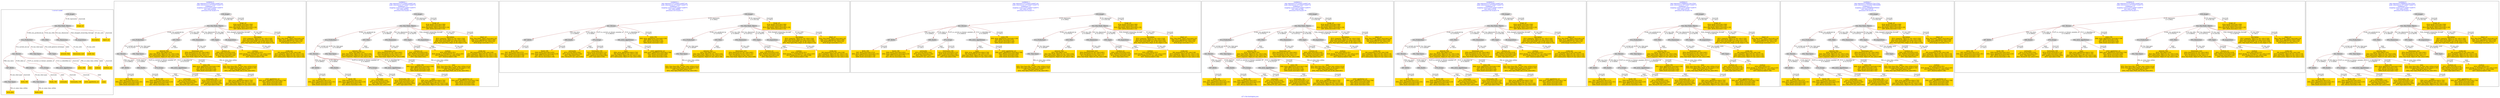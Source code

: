 digraph n0 {
fontcolor="blue"
remincross="true"
label="s27-s-the-huntington.json"
subgraph cluster_0 {
label="1-correct model"
n2[style="filled",color="white",fillcolor="lightgray",label="E12_Production1"];
n3[style="filled",color="white",fillcolor="lightgray",label="E21_Person1"];
n4[style="filled",color="white",fillcolor="lightgray",label="E52_Time-Span3"];
n5[style="filled",color="white",fillcolor="lightgray",label="E55_Type1"];
n6[style="filled",color="white",fillcolor="lightgray",label="E67_Birth1"];
n7[style="filled",color="white",fillcolor="lightgray",label="E69_Death1"];
n8[style="filled",color="white",fillcolor="lightgray",label="E74_Group1"];
n9[style="filled",color="white",fillcolor="lightgray",label="E82_Actor_Appellation1"];
n10[style="filled",color="white",fillcolor="lightgray",label="E22_Man-Made_Object1"];
n11[style="filled",color="white",fillcolor="lightgray",label="E35_Title1"];
n12[style="filled",color="white",fillcolor="lightgray",label="E54_Dimension1"];
n13[style="filled",color="white",fillcolor="lightgray",label="E8_Acquisition1"];
n14[style="filled",color="white",fillcolor="lightgray",label="E38_Image1"];
n15[style="filled",color="white",fillcolor="lightgray",label="E52_Time-Span1"];
n16[style="filled",color="white",fillcolor="lightgray",label="E52_Time-Span2"];
n17[shape="plaintext",style="filled",fillcolor="gold",label="Artwork_Title"];
n18[shape="plaintext",style="filled",fillcolor="gold",label="Death_URI"];
n19[shape="plaintext",style="filled",fillcolor="gold",label="credit_line"];
n20[shape="plaintext",style="filled",fillcolor="gold",label="date"];
n21[shape="plaintext",style="filled",fillcolor="gold",label="nationality"];
n22[shape="plaintext",style="filled",fillcolor="gold",label="artist_appellation_uri"];
n23[shape="plaintext",style="filled",fillcolor="gold",label="dimensions_inch"];
n24[shape="plaintext",style="filled",fillcolor="gold",label="name"];
n25[shape="plaintext",style="filled",fillcolor="gold",label="description"];
n26[shape="plaintext",style="filled",fillcolor="gold",label="artist_URI"];
n27[shape="plaintext",style="filled",fillcolor="gold",label="image_url"];
n28[shape="plaintext",style="filled",fillcolor="gold",label="object_uri"];
n29[shape="plaintext",style="filled",fillcolor="gold",label="medium"];
n30[shape="plaintext",style="filled",fillcolor="gold",label="Nationality_URI"];
n31[shape="plaintext",style="filled",fillcolor="gold",label="death_date"];
n32[shape="plaintext",style="filled",fillcolor="gold",label="Birth_URI"];
n33[shape="plaintext",style="filled",fillcolor="gold",label="birth_date"];
n34[shape="plaintext",style="filled",fillcolor="gold",label="medium_uri"];
}
subgraph cluster_1 {
label="candidate 0\nlink coherence:0.07142857142857142\nnode coherence:0.10714285714285714\nconfidence:1.0\nmapping score:0.41071428571428575\ncost:1604.262424\n-precision:0.92-recall:0.79"
n36[style="filled",color="white",fillcolor="lightgray",label="E12_Production1"];
n37[style="filled",color="white",fillcolor="lightgray",label="E21_Person1"];
n38[style="filled",color="white",fillcolor="lightgray",label="E52_Time-Span1"];
n39[style="filled",color="white",fillcolor="lightgray",label="E67_Birth1"];
n40[style="filled",color="white",fillcolor="lightgray",label="E69_Death1"];
n41[style="filled",color="white",fillcolor="lightgray",label="E74_Group1"];
n42[style="filled",color="white",fillcolor="lightgray",label="E82_Actor_Appellation1"];
n43[style="filled",color="white",fillcolor="lightgray",label="E22_Man-Made_Object1"];
n44[style="filled",color="white",fillcolor="lightgray",label="E35_Title1"];
n45[style="filled",color="white",fillcolor="lightgray",label="E54_Dimension1"];
n46[style="filled",color="white",fillcolor="lightgray",label="E55_Type2"];
n47[style="filled",color="white",fillcolor="lightgray",label="E8_Acquisition1"];
n48[style="filled",color="white",fillcolor="lightgray",label="E38_Image1"];
n49[shape="plaintext",style="filled",fillcolor="gold",label="name\n[E82_Actor_Appellation,label,0.702]\n[E8_Acquisition,P3_has_note,0.103]\n[E22_Man-Made_Object,P3_has_note,0.102]\n[E73_Information_Object,P3_has_note,0.092]"];
n50[shape="plaintext",style="filled",fillcolor="gold",label="artist_URI\n[E82_Actor_Appellation,classLink,0.338]\n[E67_Birth,classLink,0.274]\n[E21_Person,classLink,0.246]\n[E69_Death,classLink,0.142]"];
n51[shape="plaintext",style="filled",fillcolor="gold",label="artist_appellation_uri\n[E82_Actor_Appellation,classLink,0.708]\n[E21_Person,classLink,0.209]\n[E67_Birth,classLink,0.055]\n[E69_Death,classLink,0.028]"];
n52[shape="plaintext",style="filled",fillcolor="gold",label="dimensions_inch\n[E54_Dimension,P3_has_note,0.661]\n[E34_Inscription,P3_has_note,0.141]\n[E12_Production,P3_has_note,0.1]\n[E22_Man-Made_Object,P3_has_note,0.098]"];
n53[shape="plaintext",style="filled",fillcolor="gold",label="medium_uri\n[E55_Type,classLink,0.419]\n[E57_Material,classLink,0.301]\n[E74_Group,classLink,0.239]\n[E55_Type,label,0.041]"];
n54[shape="plaintext",style="filled",fillcolor="gold",label="date\n[E52_Time-Span,P82_at_some_time_within,0.614]\n[E52_Time-Span,P82a_begin_of_the_begin,0.192]\n[E52_Time-Span,label,0.103]\n[E52_Time-Span,P82b_end_of_the_end,0.091]"];
n55[shape="plaintext",style="filled",fillcolor="gold",label="image_url\n[E38_Image,classLink,0.586]\n[E53_Place,classLink,0.146]\n[E22_Man-Made_Object,classLink,0.136]\n[E67_Birth,classLink,0.132]"];
n56[shape="plaintext",style="filled",fillcolor="gold",label="credit_line\n[E8_Acquisition,P3_has_note,0.66]\n[E33_Linguistic_Object,P3_has_note,0.119]\n[E22_Man-Made_Object,P3_has_note,0.119]\n[E73_Information_Object,P3_has_note,0.102]"];
n57[shape="plaintext",style="filled",fillcolor="gold",label="Birth_URI\n[E67_Birth,classLink,0.572]\n[E82_Actor_Appellation,classLink,0.181]\n[E21_Person,classLink,0.129]\n[E69_Death,classLink,0.119]"];
n58[shape="plaintext",style="filled",fillcolor="gold",label="Death_URI\n[E69_Death,classLink,0.453]\n[E82_Actor_Appellation,classLink,0.218]\n[E67_Birth,classLink,0.173]\n[E21_Person,classLink,0.156]"];
n59[shape="plaintext",style="filled",fillcolor="gold",label="description\n[E33_Linguistic_Object,P3_has_note,0.324]\n[E22_Man-Made_Object,P3_has_note,0.305]\n[E52_Time-Span,P82b_end_of_the_end,0.239]\n[E52_Time-Span,P82a_begin_of_the_begin,0.132]"];
n60[shape="plaintext",style="filled",fillcolor="gold",label="nationality\n[E74_Group,label,0.525]\n[E74_Group,classLink,0.362]\n[E55_Type,label,0.061]\n[E21_Person,P3_has_note,0.052]"];
n61[shape="plaintext",style="filled",fillcolor="gold",label="object_uri\n[E22_Man-Made_Object,classLink,0.32]\n[E82_Actor_Appellation,label,0.289]\n[E8_Acquisition,P3_has_note,0.22]\n[E38_Image,classLink,0.171]"];
n62[shape="plaintext",style="filled",fillcolor="gold",label="Artwork_Title\n[E35_Title,label,0.353]\n[E22_Man-Made_Object,P3_has_note,0.244]\n[E73_Information_Object,P3_has_note,0.217]\n[E33_Linguistic_Object,P3_has_note,0.186]"];
n63[shape="plaintext",style="filled",fillcolor="gold",label="medium\n[E55_Type,label,0.351]\n[E29_Design_or_Procedure,P3_has_note,0.243]\n[E12_Production,P3_has_note,0.208]\n[E57_Material,label,0.198]"];
n64[shape="plaintext",style="filled",fillcolor="gold",label="Nationality_URI\n[E74_Group,classLink,0.715]\n[E55_Type,classLink,0.164]\n[E57_Material,classLink,0.083]\n[E55_Type,label,0.038]"];
}
subgraph cluster_2 {
label="candidate 1\nlink coherence:0.07142857142857142\nnode coherence:0.10714285714285714\nconfidence:1.0\nmapping score:0.41071428571428575\ncost:1604.280552\n-precision:0.92-recall:0.79"
n66[style="filled",color="white",fillcolor="lightgray",label="E12_Production1"];
n67[style="filled",color="white",fillcolor="lightgray",label="E21_Person1"];
n68[style="filled",color="white",fillcolor="lightgray",label="E52_Time-Span1"];
n69[style="filled",color="white",fillcolor="lightgray",label="E67_Birth1"];
n70[style="filled",color="white",fillcolor="lightgray",label="E69_Death1"];
n71[style="filled",color="white",fillcolor="lightgray",label="E74_Group1"];
n72[style="filled",color="white",fillcolor="lightgray",label="E82_Actor_Appellation2"];
n73[style="filled",color="white",fillcolor="lightgray",label="E22_Man-Made_Object1"];
n74[style="filled",color="white",fillcolor="lightgray",label="E35_Title1"];
n75[style="filled",color="white",fillcolor="lightgray",label="E54_Dimension1"];
n76[style="filled",color="white",fillcolor="lightgray",label="E55_Type2"];
n77[style="filled",color="white",fillcolor="lightgray",label="E8_Acquisition1"];
n78[style="filled",color="white",fillcolor="lightgray",label="E38_Image1"];
n79[shape="plaintext",style="filled",fillcolor="gold",label="artist_URI\n[E82_Actor_Appellation,classLink,0.338]\n[E67_Birth,classLink,0.274]\n[E21_Person,classLink,0.246]\n[E69_Death,classLink,0.142]"];
n80[shape="plaintext",style="filled",fillcolor="gold",label="dimensions_inch\n[E54_Dimension,P3_has_note,0.661]\n[E34_Inscription,P3_has_note,0.141]\n[E12_Production,P3_has_note,0.1]\n[E22_Man-Made_Object,P3_has_note,0.098]"];
n81[shape="plaintext",style="filled",fillcolor="gold",label="medium_uri\n[E55_Type,classLink,0.419]\n[E57_Material,classLink,0.301]\n[E74_Group,classLink,0.239]\n[E55_Type,label,0.041]"];
n82[shape="plaintext",style="filled",fillcolor="gold",label="date\n[E52_Time-Span,P82_at_some_time_within,0.614]\n[E52_Time-Span,P82a_begin_of_the_begin,0.192]\n[E52_Time-Span,label,0.103]\n[E52_Time-Span,P82b_end_of_the_end,0.091]"];
n83[shape="plaintext",style="filled",fillcolor="gold",label="image_url\n[E38_Image,classLink,0.586]\n[E53_Place,classLink,0.146]\n[E22_Man-Made_Object,classLink,0.136]\n[E67_Birth,classLink,0.132]"];
n84[shape="plaintext",style="filled",fillcolor="gold",label="credit_line\n[E8_Acquisition,P3_has_note,0.66]\n[E33_Linguistic_Object,P3_has_note,0.119]\n[E22_Man-Made_Object,P3_has_note,0.119]\n[E73_Information_Object,P3_has_note,0.102]"];
n85[shape="plaintext",style="filled",fillcolor="gold",label="Birth_URI\n[E67_Birth,classLink,0.572]\n[E82_Actor_Appellation,classLink,0.181]\n[E21_Person,classLink,0.129]\n[E69_Death,classLink,0.119]"];
n86[shape="plaintext",style="filled",fillcolor="gold",label="Death_URI\n[E69_Death,classLink,0.453]\n[E82_Actor_Appellation,classLink,0.218]\n[E67_Birth,classLink,0.173]\n[E21_Person,classLink,0.156]"];
n87[shape="plaintext",style="filled",fillcolor="gold",label="description\n[E33_Linguistic_Object,P3_has_note,0.324]\n[E22_Man-Made_Object,P3_has_note,0.305]\n[E52_Time-Span,P82b_end_of_the_end,0.239]\n[E52_Time-Span,P82a_begin_of_the_begin,0.132]"];
n88[shape="plaintext",style="filled",fillcolor="gold",label="nationality\n[E74_Group,label,0.525]\n[E74_Group,classLink,0.362]\n[E55_Type,label,0.061]\n[E21_Person,P3_has_note,0.052]"];
n89[shape="plaintext",style="filled",fillcolor="gold",label="object_uri\n[E22_Man-Made_Object,classLink,0.32]\n[E82_Actor_Appellation,label,0.289]\n[E8_Acquisition,P3_has_note,0.22]\n[E38_Image,classLink,0.171]"];
n90[shape="plaintext",style="filled",fillcolor="gold",label="name\n[E82_Actor_Appellation,label,0.702]\n[E8_Acquisition,P3_has_note,0.103]\n[E22_Man-Made_Object,P3_has_note,0.102]\n[E73_Information_Object,P3_has_note,0.092]"];
n91[shape="plaintext",style="filled",fillcolor="gold",label="Artwork_Title\n[E35_Title,label,0.353]\n[E22_Man-Made_Object,P3_has_note,0.244]\n[E73_Information_Object,P3_has_note,0.217]\n[E33_Linguistic_Object,P3_has_note,0.186]"];
n92[shape="plaintext",style="filled",fillcolor="gold",label="medium\n[E55_Type,label,0.351]\n[E29_Design_or_Procedure,P3_has_note,0.243]\n[E12_Production,P3_has_note,0.208]\n[E57_Material,label,0.198]"];
n93[shape="plaintext",style="filled",fillcolor="gold",label="Nationality_URI\n[E74_Group,classLink,0.715]\n[E55_Type,classLink,0.164]\n[E57_Material,classLink,0.083]\n[E55_Type,label,0.038]"];
n94[shape="plaintext",style="filled",fillcolor="gold",label="artist_appellation_uri\n[E82_Actor_Appellation,classLink,0.708]\n[E21_Person,classLink,0.209]\n[E67_Birth,classLink,0.055]\n[E69_Death,classLink,0.028]"];
}
subgraph cluster_3 {
label="candidate 2\nlink coherence:0.07142857142857142\nnode coherence:0.10714285714285714\nconfidence:1.0\nmapping score:0.41071428571428575\ncost:1604.288887\n-precision:0.83-recall:0.71"
n96[style="filled",color="white",fillcolor="lightgray",label="E12_Production1"];
n97[style="filled",color="white",fillcolor="lightgray",label="E52_Time-Span1"];
n98[style="filled",color="white",fillcolor="lightgray",label="E21_Person1"];
n99[style="filled",color="white",fillcolor="lightgray",label="E67_Birth1"];
n100[style="filled",color="white",fillcolor="lightgray",label="E69_Death1"];
n101[style="filled",color="white",fillcolor="lightgray",label="E74_Group1"];
n102[style="filled",color="white",fillcolor="lightgray",label="E82_Actor_Appellation1"];
n103[style="filled",color="white",fillcolor="lightgray",label="E22_Man-Made_Object1"];
n104[style="filled",color="white",fillcolor="lightgray",label="E35_Title1"];
n105[style="filled",color="white",fillcolor="lightgray",label="E54_Dimension1"];
n106[style="filled",color="white",fillcolor="lightgray",label="E55_Type2"];
n107[style="filled",color="white",fillcolor="lightgray",label="E8_Acquisition1"];
n108[style="filled",color="white",fillcolor="lightgray",label="E38_Image1"];
n109[shape="plaintext",style="filled",fillcolor="gold",label="name\n[E82_Actor_Appellation,label,0.702]\n[E8_Acquisition,P3_has_note,0.103]\n[E22_Man-Made_Object,P3_has_note,0.102]\n[E73_Information_Object,P3_has_note,0.092]"];
n110[shape="plaintext",style="filled",fillcolor="gold",label="artist_URI\n[E82_Actor_Appellation,classLink,0.338]\n[E67_Birth,classLink,0.274]\n[E21_Person,classLink,0.246]\n[E69_Death,classLink,0.142]"];
n111[shape="plaintext",style="filled",fillcolor="gold",label="artist_appellation_uri\n[E82_Actor_Appellation,classLink,0.708]\n[E21_Person,classLink,0.209]\n[E67_Birth,classLink,0.055]\n[E69_Death,classLink,0.028]"];
n112[shape="plaintext",style="filled",fillcolor="gold",label="dimensions_inch\n[E54_Dimension,P3_has_note,0.661]\n[E34_Inscription,P3_has_note,0.141]\n[E12_Production,P3_has_note,0.1]\n[E22_Man-Made_Object,P3_has_note,0.098]"];
n113[shape="plaintext",style="filled",fillcolor="gold",label="medium_uri\n[E55_Type,classLink,0.419]\n[E57_Material,classLink,0.301]\n[E74_Group,classLink,0.239]\n[E55_Type,label,0.041]"];
n114[shape="plaintext",style="filled",fillcolor="gold",label="date\n[E52_Time-Span,P82_at_some_time_within,0.614]\n[E52_Time-Span,P82a_begin_of_the_begin,0.192]\n[E52_Time-Span,label,0.103]\n[E52_Time-Span,P82b_end_of_the_end,0.091]"];
n115[shape="plaintext",style="filled",fillcolor="gold",label="image_url\n[E38_Image,classLink,0.586]\n[E53_Place,classLink,0.146]\n[E22_Man-Made_Object,classLink,0.136]\n[E67_Birth,classLink,0.132]"];
n116[shape="plaintext",style="filled",fillcolor="gold",label="credit_line\n[E8_Acquisition,P3_has_note,0.66]\n[E33_Linguistic_Object,P3_has_note,0.119]\n[E22_Man-Made_Object,P3_has_note,0.119]\n[E73_Information_Object,P3_has_note,0.102]"];
n117[shape="plaintext",style="filled",fillcolor="gold",label="Birth_URI\n[E67_Birth,classLink,0.572]\n[E82_Actor_Appellation,classLink,0.181]\n[E21_Person,classLink,0.129]\n[E69_Death,classLink,0.119]"];
n118[shape="plaintext",style="filled",fillcolor="gold",label="Death_URI\n[E69_Death,classLink,0.453]\n[E82_Actor_Appellation,classLink,0.218]\n[E67_Birth,classLink,0.173]\n[E21_Person,classLink,0.156]"];
n119[shape="plaintext",style="filled",fillcolor="gold",label="description\n[E33_Linguistic_Object,P3_has_note,0.324]\n[E22_Man-Made_Object,P3_has_note,0.305]\n[E52_Time-Span,P82b_end_of_the_end,0.239]\n[E52_Time-Span,P82a_begin_of_the_begin,0.132]"];
n120[shape="plaintext",style="filled",fillcolor="gold",label="nationality\n[E74_Group,label,0.525]\n[E74_Group,classLink,0.362]\n[E55_Type,label,0.061]\n[E21_Person,P3_has_note,0.052]"];
n121[shape="plaintext",style="filled",fillcolor="gold",label="object_uri\n[E22_Man-Made_Object,classLink,0.32]\n[E82_Actor_Appellation,label,0.289]\n[E8_Acquisition,P3_has_note,0.22]\n[E38_Image,classLink,0.171]"];
n122[shape="plaintext",style="filled",fillcolor="gold",label="Artwork_Title\n[E35_Title,label,0.353]\n[E22_Man-Made_Object,P3_has_note,0.244]\n[E73_Information_Object,P3_has_note,0.217]\n[E33_Linguistic_Object,P3_has_note,0.186]"];
n123[shape="plaintext",style="filled",fillcolor="gold",label="medium\n[E55_Type,label,0.351]\n[E29_Design_or_Procedure,P3_has_note,0.243]\n[E12_Production,P3_has_note,0.208]\n[E57_Material,label,0.198]"];
n124[shape="plaintext",style="filled",fillcolor="gold",label="Nationality_URI\n[E74_Group,classLink,0.715]\n[E55_Type,classLink,0.164]\n[E57_Material,classLink,0.083]\n[E55_Type,label,0.038]"];
}
subgraph cluster_4 {
label="candidate 3\nlink coherence:0.07142857142857142\nnode coherence:0.10714285714285714\nconfidence:1.0\nmapping score:0.41071428571428575\ncost:1604.307015\n-precision:0.83-recall:0.71"
n126[style="filled",color="white",fillcolor="lightgray",label="E12_Production1"];
n127[style="filled",color="white",fillcolor="lightgray",label="E52_Time-Span1"];
n128[style="filled",color="white",fillcolor="lightgray",label="E21_Person1"];
n129[style="filled",color="white",fillcolor="lightgray",label="E67_Birth1"];
n130[style="filled",color="white",fillcolor="lightgray",label="E69_Death1"];
n131[style="filled",color="white",fillcolor="lightgray",label="E74_Group1"];
n132[style="filled",color="white",fillcolor="lightgray",label="E82_Actor_Appellation2"];
n133[style="filled",color="white",fillcolor="lightgray",label="E22_Man-Made_Object1"];
n134[style="filled",color="white",fillcolor="lightgray",label="E35_Title1"];
n135[style="filled",color="white",fillcolor="lightgray",label="E54_Dimension1"];
n136[style="filled",color="white",fillcolor="lightgray",label="E55_Type2"];
n137[style="filled",color="white",fillcolor="lightgray",label="E8_Acquisition1"];
n138[style="filled",color="white",fillcolor="lightgray",label="E38_Image1"];
n139[shape="plaintext",style="filled",fillcolor="gold",label="artist_URI\n[E82_Actor_Appellation,classLink,0.338]\n[E67_Birth,classLink,0.274]\n[E21_Person,classLink,0.246]\n[E69_Death,classLink,0.142]"];
n140[shape="plaintext",style="filled",fillcolor="gold",label="dimensions_inch\n[E54_Dimension,P3_has_note,0.661]\n[E34_Inscription,P3_has_note,0.141]\n[E12_Production,P3_has_note,0.1]\n[E22_Man-Made_Object,P3_has_note,0.098]"];
n141[shape="plaintext",style="filled",fillcolor="gold",label="medium_uri\n[E55_Type,classLink,0.419]\n[E57_Material,classLink,0.301]\n[E74_Group,classLink,0.239]\n[E55_Type,label,0.041]"];
n142[shape="plaintext",style="filled",fillcolor="gold",label="date\n[E52_Time-Span,P82_at_some_time_within,0.614]\n[E52_Time-Span,P82a_begin_of_the_begin,0.192]\n[E52_Time-Span,label,0.103]\n[E52_Time-Span,P82b_end_of_the_end,0.091]"];
n143[shape="plaintext",style="filled",fillcolor="gold",label="image_url\n[E38_Image,classLink,0.586]\n[E53_Place,classLink,0.146]\n[E22_Man-Made_Object,classLink,0.136]\n[E67_Birth,classLink,0.132]"];
n144[shape="plaintext",style="filled",fillcolor="gold",label="credit_line\n[E8_Acquisition,P3_has_note,0.66]\n[E33_Linguistic_Object,P3_has_note,0.119]\n[E22_Man-Made_Object,P3_has_note,0.119]\n[E73_Information_Object,P3_has_note,0.102]"];
n145[shape="plaintext",style="filled",fillcolor="gold",label="Birth_URI\n[E67_Birth,classLink,0.572]\n[E82_Actor_Appellation,classLink,0.181]\n[E21_Person,classLink,0.129]\n[E69_Death,classLink,0.119]"];
n146[shape="plaintext",style="filled",fillcolor="gold",label="Death_URI\n[E69_Death,classLink,0.453]\n[E82_Actor_Appellation,classLink,0.218]\n[E67_Birth,classLink,0.173]\n[E21_Person,classLink,0.156]"];
n147[shape="plaintext",style="filled",fillcolor="gold",label="description\n[E33_Linguistic_Object,P3_has_note,0.324]\n[E22_Man-Made_Object,P3_has_note,0.305]\n[E52_Time-Span,P82b_end_of_the_end,0.239]\n[E52_Time-Span,P82a_begin_of_the_begin,0.132]"];
n148[shape="plaintext",style="filled",fillcolor="gold",label="nationality\n[E74_Group,label,0.525]\n[E74_Group,classLink,0.362]\n[E55_Type,label,0.061]\n[E21_Person,P3_has_note,0.052]"];
n149[shape="plaintext",style="filled",fillcolor="gold",label="object_uri\n[E22_Man-Made_Object,classLink,0.32]\n[E82_Actor_Appellation,label,0.289]\n[E8_Acquisition,P3_has_note,0.22]\n[E38_Image,classLink,0.171]"];
n150[shape="plaintext",style="filled",fillcolor="gold",label="name\n[E82_Actor_Appellation,label,0.702]\n[E8_Acquisition,P3_has_note,0.103]\n[E22_Man-Made_Object,P3_has_note,0.102]\n[E73_Information_Object,P3_has_note,0.092]"];
n151[shape="plaintext",style="filled",fillcolor="gold",label="Artwork_Title\n[E35_Title,label,0.353]\n[E22_Man-Made_Object,P3_has_note,0.244]\n[E73_Information_Object,P3_has_note,0.217]\n[E33_Linguistic_Object,P3_has_note,0.186]"];
n152[shape="plaintext",style="filled",fillcolor="gold",label="medium\n[E55_Type,label,0.351]\n[E29_Design_or_Procedure,P3_has_note,0.243]\n[E12_Production,P3_has_note,0.208]\n[E57_Material,label,0.198]"];
n153[shape="plaintext",style="filled",fillcolor="gold",label="Nationality_URI\n[E74_Group,classLink,0.715]\n[E55_Type,classLink,0.164]\n[E57_Material,classLink,0.083]\n[E55_Type,label,0.038]"];
n154[shape="plaintext",style="filled",fillcolor="gold",label="artist_appellation_uri\n[E82_Actor_Appellation,classLink,0.708]\n[E21_Person,classLink,0.209]\n[E67_Birth,classLink,0.055]\n[E69_Death,classLink,0.028]"];
}
subgraph cluster_5 {
label="candidate 4\nlink coherence:0.07142857142857142\nnode coherence:0.10714285714285714\nconfidence:1.0\nmapping score:0.41071428571428575\ncost:1604.401066\n-precision:0.92-recall:0.79"
n156[style="filled",color="white",fillcolor="lightgray",label="E12_Production1"];
n157[style="filled",color="white",fillcolor="lightgray",label="E21_Person1"];
n158[style="filled",color="white",fillcolor="lightgray",label="E52_Time-Span1"];
n159[style="filled",color="white",fillcolor="lightgray",label="E67_Birth1"];
n160[style="filled",color="white",fillcolor="lightgray",label="E69_Death1"];
n161[style="filled",color="white",fillcolor="lightgray",label="E74_Group1"];
n162[style="filled",color="white",fillcolor="lightgray",label="E82_Actor_Appellation1"];
n163[style="filled",color="white",fillcolor="lightgray",label="E22_Man-Made_Object1"];
n164[style="filled",color="white",fillcolor="lightgray",label="E35_Title1"];
n165[style="filled",color="white",fillcolor="lightgray",label="E54_Dimension1"];
n166[style="filled",color="white",fillcolor="lightgray",label="E55_Type1"];
n167[style="filled",color="white",fillcolor="lightgray",label="E8_Acquisition1"];
n168[style="filled",color="white",fillcolor="lightgray",label="E38_Image1"];
n169[shape="plaintext",style="filled",fillcolor="gold",label="name\n[E82_Actor_Appellation,label,0.702]\n[E8_Acquisition,P3_has_note,0.103]\n[E22_Man-Made_Object,P3_has_note,0.102]\n[E73_Information_Object,P3_has_note,0.092]"];
n170[shape="plaintext",style="filled",fillcolor="gold",label="artist_URI\n[E82_Actor_Appellation,classLink,0.338]\n[E67_Birth,classLink,0.274]\n[E21_Person,classLink,0.246]\n[E69_Death,classLink,0.142]"];
n171[shape="plaintext",style="filled",fillcolor="gold",label="artist_appellation_uri\n[E82_Actor_Appellation,classLink,0.708]\n[E21_Person,classLink,0.209]\n[E67_Birth,classLink,0.055]\n[E69_Death,classLink,0.028]"];
n172[shape="plaintext",style="filled",fillcolor="gold",label="medium_uri\n[E55_Type,classLink,0.419]\n[E57_Material,classLink,0.301]\n[E74_Group,classLink,0.239]\n[E55_Type,label,0.041]"];
n173[shape="plaintext",style="filled",fillcolor="gold",label="dimensions_inch\n[E54_Dimension,P3_has_note,0.661]\n[E34_Inscription,P3_has_note,0.141]\n[E12_Production,P3_has_note,0.1]\n[E22_Man-Made_Object,P3_has_note,0.098]"];
n174[shape="plaintext",style="filled",fillcolor="gold",label="date\n[E52_Time-Span,P82_at_some_time_within,0.614]\n[E52_Time-Span,P82a_begin_of_the_begin,0.192]\n[E52_Time-Span,label,0.103]\n[E52_Time-Span,P82b_end_of_the_end,0.091]"];
n175[shape="plaintext",style="filled",fillcolor="gold",label="image_url\n[E38_Image,classLink,0.586]\n[E53_Place,classLink,0.146]\n[E22_Man-Made_Object,classLink,0.136]\n[E67_Birth,classLink,0.132]"];
n176[shape="plaintext",style="filled",fillcolor="gold",label="credit_line\n[E8_Acquisition,P3_has_note,0.66]\n[E33_Linguistic_Object,P3_has_note,0.119]\n[E22_Man-Made_Object,P3_has_note,0.119]\n[E73_Information_Object,P3_has_note,0.102]"];
n177[shape="plaintext",style="filled",fillcolor="gold",label="Birth_URI\n[E67_Birth,classLink,0.572]\n[E82_Actor_Appellation,classLink,0.181]\n[E21_Person,classLink,0.129]\n[E69_Death,classLink,0.119]"];
n178[shape="plaintext",style="filled",fillcolor="gold",label="Death_URI\n[E69_Death,classLink,0.453]\n[E82_Actor_Appellation,classLink,0.218]\n[E67_Birth,classLink,0.173]\n[E21_Person,classLink,0.156]"];
n179[shape="plaintext",style="filled",fillcolor="gold",label="description\n[E33_Linguistic_Object,P3_has_note,0.324]\n[E22_Man-Made_Object,P3_has_note,0.305]\n[E52_Time-Span,P82b_end_of_the_end,0.239]\n[E52_Time-Span,P82a_begin_of_the_begin,0.132]"];
n180[shape="plaintext",style="filled",fillcolor="gold",label="nationality\n[E74_Group,label,0.525]\n[E74_Group,classLink,0.362]\n[E55_Type,label,0.061]\n[E21_Person,P3_has_note,0.052]"];
n181[shape="plaintext",style="filled",fillcolor="gold",label="object_uri\n[E22_Man-Made_Object,classLink,0.32]\n[E82_Actor_Appellation,label,0.289]\n[E8_Acquisition,P3_has_note,0.22]\n[E38_Image,classLink,0.171]"];
n182[shape="plaintext",style="filled",fillcolor="gold",label="Artwork_Title\n[E35_Title,label,0.353]\n[E22_Man-Made_Object,P3_has_note,0.244]\n[E73_Information_Object,P3_has_note,0.217]\n[E33_Linguistic_Object,P3_has_note,0.186]"];
n183[shape="plaintext",style="filled",fillcolor="gold",label="medium\n[E55_Type,label,0.351]\n[E29_Design_or_Procedure,P3_has_note,0.243]\n[E12_Production,P3_has_note,0.208]\n[E57_Material,label,0.198]"];
n184[shape="plaintext",style="filled",fillcolor="gold",label="Nationality_URI\n[E74_Group,classLink,0.715]\n[E55_Type,classLink,0.164]\n[E57_Material,classLink,0.083]\n[E55_Type,label,0.038]"];
}
subgraph cluster_6 {
label="candidate 5\nlink coherence:0.07142857142857142\nnode coherence:0.10714285714285714\nconfidence:1.0\nmapping score:0.41071428571428575\ncost:1604.419195\n-precision:0.92-recall:0.79"
n186[style="filled",color="white",fillcolor="lightgray",label="E12_Production1"];
n187[style="filled",color="white",fillcolor="lightgray",label="E21_Person1"];
n188[style="filled",color="white",fillcolor="lightgray",label="E52_Time-Span1"];
n189[style="filled",color="white",fillcolor="lightgray",label="E67_Birth1"];
n190[style="filled",color="white",fillcolor="lightgray",label="E69_Death1"];
n191[style="filled",color="white",fillcolor="lightgray",label="E74_Group1"];
n192[style="filled",color="white",fillcolor="lightgray",label="E82_Actor_Appellation2"];
n193[style="filled",color="white",fillcolor="lightgray",label="E22_Man-Made_Object1"];
n194[style="filled",color="white",fillcolor="lightgray",label="E35_Title1"];
n195[style="filled",color="white",fillcolor="lightgray",label="E54_Dimension1"];
n196[style="filled",color="white",fillcolor="lightgray",label="E55_Type1"];
n197[style="filled",color="white",fillcolor="lightgray",label="E8_Acquisition1"];
n198[style="filled",color="white",fillcolor="lightgray",label="E38_Image1"];
n199[shape="plaintext",style="filled",fillcolor="gold",label="artist_URI\n[E82_Actor_Appellation,classLink,0.338]\n[E67_Birth,classLink,0.274]\n[E21_Person,classLink,0.246]\n[E69_Death,classLink,0.142]"];
n200[shape="plaintext",style="filled",fillcolor="gold",label="medium_uri\n[E55_Type,classLink,0.419]\n[E57_Material,classLink,0.301]\n[E74_Group,classLink,0.239]\n[E55_Type,label,0.041]"];
n201[shape="plaintext",style="filled",fillcolor="gold",label="dimensions_inch\n[E54_Dimension,P3_has_note,0.661]\n[E34_Inscription,P3_has_note,0.141]\n[E12_Production,P3_has_note,0.1]\n[E22_Man-Made_Object,P3_has_note,0.098]"];
n202[shape="plaintext",style="filled",fillcolor="gold",label="date\n[E52_Time-Span,P82_at_some_time_within,0.614]\n[E52_Time-Span,P82a_begin_of_the_begin,0.192]\n[E52_Time-Span,label,0.103]\n[E52_Time-Span,P82b_end_of_the_end,0.091]"];
n203[shape="plaintext",style="filled",fillcolor="gold",label="image_url\n[E38_Image,classLink,0.586]\n[E53_Place,classLink,0.146]\n[E22_Man-Made_Object,classLink,0.136]\n[E67_Birth,classLink,0.132]"];
n204[shape="plaintext",style="filled",fillcolor="gold",label="credit_line\n[E8_Acquisition,P3_has_note,0.66]\n[E33_Linguistic_Object,P3_has_note,0.119]\n[E22_Man-Made_Object,P3_has_note,0.119]\n[E73_Information_Object,P3_has_note,0.102]"];
n205[shape="plaintext",style="filled",fillcolor="gold",label="Birth_URI\n[E67_Birth,classLink,0.572]\n[E82_Actor_Appellation,classLink,0.181]\n[E21_Person,classLink,0.129]\n[E69_Death,classLink,0.119]"];
n206[shape="plaintext",style="filled",fillcolor="gold",label="Death_URI\n[E69_Death,classLink,0.453]\n[E82_Actor_Appellation,classLink,0.218]\n[E67_Birth,classLink,0.173]\n[E21_Person,classLink,0.156]"];
n207[shape="plaintext",style="filled",fillcolor="gold",label="description\n[E33_Linguistic_Object,P3_has_note,0.324]\n[E22_Man-Made_Object,P3_has_note,0.305]\n[E52_Time-Span,P82b_end_of_the_end,0.239]\n[E52_Time-Span,P82a_begin_of_the_begin,0.132]"];
n208[shape="plaintext",style="filled",fillcolor="gold",label="nationality\n[E74_Group,label,0.525]\n[E74_Group,classLink,0.362]\n[E55_Type,label,0.061]\n[E21_Person,P3_has_note,0.052]"];
n209[shape="plaintext",style="filled",fillcolor="gold",label="object_uri\n[E22_Man-Made_Object,classLink,0.32]\n[E82_Actor_Appellation,label,0.289]\n[E8_Acquisition,P3_has_note,0.22]\n[E38_Image,classLink,0.171]"];
n210[shape="plaintext",style="filled",fillcolor="gold",label="name\n[E82_Actor_Appellation,label,0.702]\n[E8_Acquisition,P3_has_note,0.103]\n[E22_Man-Made_Object,P3_has_note,0.102]\n[E73_Information_Object,P3_has_note,0.092]"];
n211[shape="plaintext",style="filled",fillcolor="gold",label="Artwork_Title\n[E35_Title,label,0.353]\n[E22_Man-Made_Object,P3_has_note,0.244]\n[E73_Information_Object,P3_has_note,0.217]\n[E33_Linguistic_Object,P3_has_note,0.186]"];
n212[shape="plaintext",style="filled",fillcolor="gold",label="medium\n[E55_Type,label,0.351]\n[E29_Design_or_Procedure,P3_has_note,0.243]\n[E12_Production,P3_has_note,0.208]\n[E57_Material,label,0.198]"];
n213[shape="plaintext",style="filled",fillcolor="gold",label="Nationality_URI\n[E74_Group,classLink,0.715]\n[E55_Type,classLink,0.164]\n[E57_Material,classLink,0.083]\n[E55_Type,label,0.038]"];
n214[shape="plaintext",style="filled",fillcolor="gold",label="artist_appellation_uri\n[E82_Actor_Appellation,classLink,0.708]\n[E21_Person,classLink,0.209]\n[E67_Birth,classLink,0.055]\n[E69_Death,classLink,0.028]"];
}
subgraph cluster_7 {
label="candidate 6\nlink coherence:0.06896551724137931\nnode coherence:0.10714285714285714\nconfidence:1.0\nmapping score:0.41071428571428575\ncost:1604.425125\n-precision:0.85-recall:0.79"
n216[style="filled",color="white",fillcolor="lightgray",label="E12_Production1"];
n217[style="filled",color="white",fillcolor="lightgray",label="E21_Person1"];
n218[style="filled",color="white",fillcolor="lightgray",label="E52_Time-Span1"];
n219[style="filled",color="white",fillcolor="lightgray",label="E67_Birth1"];
n220[style="filled",color="white",fillcolor="lightgray",label="E69_Death1"];
n221[style="filled",color="white",fillcolor="lightgray",label="E74_Group1"];
n222[style="filled",color="white",fillcolor="lightgray",label="E82_Actor_Appellation1"];
n223[style="filled",color="white",fillcolor="lightgray",label="E22_Man-Made_Object1"];
n224[style="filled",color="white",fillcolor="lightgray",label="E35_Title1"];
n225[style="filled",color="white",fillcolor="lightgray",label="E54_Dimension1"];
n226[style="filled",color="white",fillcolor="lightgray",label="E55_Type2"];
n227[style="filled",color="white",fillcolor="lightgray",label="E8_Acquisition1"];
n228[style="filled",color="white",fillcolor="lightgray",label="E38_Image1"];
n229[style="filled",color="white",fillcolor="lightgray",label="E55_Type1"];
n230[shape="plaintext",style="filled",fillcolor="gold",label="name\n[E82_Actor_Appellation,label,0.702]\n[E8_Acquisition,P3_has_note,0.103]\n[E22_Man-Made_Object,P3_has_note,0.102]\n[E73_Information_Object,P3_has_note,0.092]"];
n231[shape="plaintext",style="filled",fillcolor="gold",label="artist_URI\n[E82_Actor_Appellation,classLink,0.338]\n[E67_Birth,classLink,0.274]\n[E21_Person,classLink,0.246]\n[E69_Death,classLink,0.142]"];
n232[shape="plaintext",style="filled",fillcolor="gold",label="artist_appellation_uri\n[E82_Actor_Appellation,classLink,0.708]\n[E21_Person,classLink,0.209]\n[E67_Birth,classLink,0.055]\n[E69_Death,classLink,0.028]"];
n233[shape="plaintext",style="filled",fillcolor="gold",label="medium_uri\n[E55_Type,classLink,0.419]\n[E57_Material,classLink,0.301]\n[E74_Group,classLink,0.239]\n[E55_Type,label,0.041]"];
n234[shape="plaintext",style="filled",fillcolor="gold",label="dimensions_inch\n[E54_Dimension,P3_has_note,0.661]\n[E34_Inscription,P3_has_note,0.141]\n[E12_Production,P3_has_note,0.1]\n[E22_Man-Made_Object,P3_has_note,0.098]"];
n235[shape="plaintext",style="filled",fillcolor="gold",label="date\n[E52_Time-Span,P82_at_some_time_within,0.614]\n[E52_Time-Span,P82a_begin_of_the_begin,0.192]\n[E52_Time-Span,label,0.103]\n[E52_Time-Span,P82b_end_of_the_end,0.091]"];
n236[shape="plaintext",style="filled",fillcolor="gold",label="image_url\n[E38_Image,classLink,0.586]\n[E53_Place,classLink,0.146]\n[E22_Man-Made_Object,classLink,0.136]\n[E67_Birth,classLink,0.132]"];
n237[shape="plaintext",style="filled",fillcolor="gold",label="credit_line\n[E8_Acquisition,P3_has_note,0.66]\n[E33_Linguistic_Object,P3_has_note,0.119]\n[E22_Man-Made_Object,P3_has_note,0.119]\n[E73_Information_Object,P3_has_note,0.102]"];
n238[shape="plaintext",style="filled",fillcolor="gold",label="Birth_URI\n[E67_Birth,classLink,0.572]\n[E82_Actor_Appellation,classLink,0.181]\n[E21_Person,classLink,0.129]\n[E69_Death,classLink,0.119]"];
n239[shape="plaintext",style="filled",fillcolor="gold",label="Death_URI\n[E69_Death,classLink,0.453]\n[E82_Actor_Appellation,classLink,0.218]\n[E67_Birth,classLink,0.173]\n[E21_Person,classLink,0.156]"];
n240[shape="plaintext",style="filled",fillcolor="gold",label="description\n[E33_Linguistic_Object,P3_has_note,0.324]\n[E22_Man-Made_Object,P3_has_note,0.305]\n[E52_Time-Span,P82b_end_of_the_end,0.239]\n[E52_Time-Span,P82a_begin_of_the_begin,0.132]"];
n241[shape="plaintext",style="filled",fillcolor="gold",label="nationality\n[E74_Group,label,0.525]\n[E74_Group,classLink,0.362]\n[E55_Type,label,0.061]\n[E21_Person,P3_has_note,0.052]"];
n242[shape="plaintext",style="filled",fillcolor="gold",label="object_uri\n[E22_Man-Made_Object,classLink,0.32]\n[E82_Actor_Appellation,label,0.289]\n[E8_Acquisition,P3_has_note,0.22]\n[E38_Image,classLink,0.171]"];
n243[shape="plaintext",style="filled",fillcolor="gold",label="Artwork_Title\n[E35_Title,label,0.353]\n[E22_Man-Made_Object,P3_has_note,0.244]\n[E73_Information_Object,P3_has_note,0.217]\n[E33_Linguistic_Object,P3_has_note,0.186]"];
n244[shape="plaintext",style="filled",fillcolor="gold",label="medium\n[E55_Type,label,0.351]\n[E29_Design_or_Procedure,P3_has_note,0.243]\n[E12_Production,P3_has_note,0.208]\n[E57_Material,label,0.198]"];
n245[shape="plaintext",style="filled",fillcolor="gold",label="Nationality_URI\n[E74_Group,classLink,0.715]\n[E55_Type,classLink,0.164]\n[E57_Material,classLink,0.083]\n[E55_Type,label,0.038]"];
}
subgraph cluster_8 {
label="candidate 7\nlink coherence:0.06896551724137931\nnode coherence:0.10344827586206896\nconfidence:1.0\nmapping score:0.399066091954023\ncost:1604.425125\n-precision:0.85-recall:0.79"
n247[style="filled",color="white",fillcolor="lightgray",label="E12_Production1"];
n248[style="filled",color="white",fillcolor="lightgray",label="E21_Person1"];
n249[style="filled",color="white",fillcolor="lightgray",label="E52_Time-Span1"];
n250[style="filled",color="white",fillcolor="lightgray",label="E67_Birth1"];
n251[style="filled",color="white",fillcolor="lightgray",label="E69_Death1"];
n252[style="filled",color="white",fillcolor="lightgray",label="E74_Group1"];
n253[style="filled",color="white",fillcolor="lightgray",label="E82_Actor_Appellation1"];
n254[style="filled",color="white",fillcolor="lightgray",label="E22_Man-Made_Object1"];
n255[style="filled",color="white",fillcolor="lightgray",label="E35_Title1"];
n256[style="filled",color="white",fillcolor="lightgray",label="E54_Dimension1"];
n257[style="filled",color="white",fillcolor="lightgray",label="E55_Type2"];
n258[style="filled",color="white",fillcolor="lightgray",label="E8_Acquisition1"];
n259[style="filled",color="white",fillcolor="lightgray",label="E38_Image1"];
n260[style="filled",color="white",fillcolor="lightgray",label="E55_Type1"];
n261[shape="plaintext",style="filled",fillcolor="gold",label="name\n[E82_Actor_Appellation,label,0.702]\n[E8_Acquisition,P3_has_note,0.103]\n[E22_Man-Made_Object,P3_has_note,0.102]\n[E73_Information_Object,P3_has_note,0.092]"];
n262[shape="plaintext",style="filled",fillcolor="gold",label="artist_URI\n[E82_Actor_Appellation,classLink,0.338]\n[E67_Birth,classLink,0.274]\n[E21_Person,classLink,0.246]\n[E69_Death,classLink,0.142]"];
n263[shape="plaintext",style="filled",fillcolor="gold",label="artist_appellation_uri\n[E82_Actor_Appellation,classLink,0.708]\n[E21_Person,classLink,0.209]\n[E67_Birth,classLink,0.055]\n[E69_Death,classLink,0.028]"];
n264[shape="plaintext",style="filled",fillcolor="gold",label="dimensions_inch\n[E54_Dimension,P3_has_note,0.661]\n[E34_Inscription,P3_has_note,0.141]\n[E12_Production,P3_has_note,0.1]\n[E22_Man-Made_Object,P3_has_note,0.098]"];
n265[shape="plaintext",style="filled",fillcolor="gold",label="medium_uri\n[E55_Type,classLink,0.419]\n[E57_Material,classLink,0.301]\n[E74_Group,classLink,0.239]\n[E55_Type,label,0.041]"];
n266[shape="plaintext",style="filled",fillcolor="gold",label="date\n[E52_Time-Span,P82_at_some_time_within,0.614]\n[E52_Time-Span,P82a_begin_of_the_begin,0.192]\n[E52_Time-Span,label,0.103]\n[E52_Time-Span,P82b_end_of_the_end,0.091]"];
n267[shape="plaintext",style="filled",fillcolor="gold",label="image_url\n[E38_Image,classLink,0.586]\n[E53_Place,classLink,0.146]\n[E22_Man-Made_Object,classLink,0.136]\n[E67_Birth,classLink,0.132]"];
n268[shape="plaintext",style="filled",fillcolor="gold",label="credit_line\n[E8_Acquisition,P3_has_note,0.66]\n[E33_Linguistic_Object,P3_has_note,0.119]\n[E22_Man-Made_Object,P3_has_note,0.119]\n[E73_Information_Object,P3_has_note,0.102]"];
n269[shape="plaintext",style="filled",fillcolor="gold",label="Birth_URI\n[E67_Birth,classLink,0.572]\n[E82_Actor_Appellation,classLink,0.181]\n[E21_Person,classLink,0.129]\n[E69_Death,classLink,0.119]"];
n270[shape="plaintext",style="filled",fillcolor="gold",label="Death_URI\n[E69_Death,classLink,0.453]\n[E82_Actor_Appellation,classLink,0.218]\n[E67_Birth,classLink,0.173]\n[E21_Person,classLink,0.156]"];
n271[shape="plaintext",style="filled",fillcolor="gold",label="description\n[E33_Linguistic_Object,P3_has_note,0.324]\n[E22_Man-Made_Object,P3_has_note,0.305]\n[E52_Time-Span,P82b_end_of_the_end,0.239]\n[E52_Time-Span,P82a_begin_of_the_begin,0.132]"];
n272[shape="plaintext",style="filled",fillcolor="gold",label="nationality\n[E74_Group,label,0.525]\n[E74_Group,classLink,0.362]\n[E55_Type,label,0.061]\n[E21_Person,P3_has_note,0.052]"];
n273[shape="plaintext",style="filled",fillcolor="gold",label="object_uri\n[E22_Man-Made_Object,classLink,0.32]\n[E82_Actor_Appellation,label,0.289]\n[E8_Acquisition,P3_has_note,0.22]\n[E38_Image,classLink,0.171]"];
n274[shape="plaintext",style="filled",fillcolor="gold",label="Artwork_Title\n[E35_Title,label,0.353]\n[E22_Man-Made_Object,P3_has_note,0.244]\n[E73_Information_Object,P3_has_note,0.217]\n[E33_Linguistic_Object,P3_has_note,0.186]"];
n275[shape="plaintext",style="filled",fillcolor="gold",label="medium\n[E55_Type,label,0.351]\n[E29_Design_or_Procedure,P3_has_note,0.243]\n[E12_Production,P3_has_note,0.208]\n[E57_Material,label,0.198]"];
n276[shape="plaintext",style="filled",fillcolor="gold",label="Nationality_URI\n[E74_Group,classLink,0.715]\n[E55_Type,classLink,0.164]\n[E57_Material,classLink,0.083]\n[E55_Type,label,0.038]"];
}
subgraph cluster_9 {
label="candidate 8\nlink coherence:0.07142857142857142\nnode coherence:0.10714285714285714\nconfidence:1.0\nmapping score:0.41071428571428575\ncost:1604.427529\n-precision:0.83-recall:0.71"
n278[style="filled",color="white",fillcolor="lightgray",label="E12_Production1"];
n279[style="filled",color="white",fillcolor="lightgray",label="E52_Time-Span1"];
n280[style="filled",color="white",fillcolor="lightgray",label="E21_Person1"];
n281[style="filled",color="white",fillcolor="lightgray",label="E67_Birth1"];
n282[style="filled",color="white",fillcolor="lightgray",label="E69_Death1"];
n283[style="filled",color="white",fillcolor="lightgray",label="E74_Group1"];
n284[style="filled",color="white",fillcolor="lightgray",label="E82_Actor_Appellation1"];
n285[style="filled",color="white",fillcolor="lightgray",label="E22_Man-Made_Object1"];
n286[style="filled",color="white",fillcolor="lightgray",label="E35_Title1"];
n287[style="filled",color="white",fillcolor="lightgray",label="E54_Dimension1"];
n288[style="filled",color="white",fillcolor="lightgray",label="E55_Type1"];
n289[style="filled",color="white",fillcolor="lightgray",label="E8_Acquisition1"];
n290[style="filled",color="white",fillcolor="lightgray",label="E38_Image1"];
n291[shape="plaintext",style="filled",fillcolor="gold",label="name\n[E82_Actor_Appellation,label,0.702]\n[E8_Acquisition,P3_has_note,0.103]\n[E22_Man-Made_Object,P3_has_note,0.102]\n[E73_Information_Object,P3_has_note,0.092]"];
n292[shape="plaintext",style="filled",fillcolor="gold",label="artist_URI\n[E82_Actor_Appellation,classLink,0.338]\n[E67_Birth,classLink,0.274]\n[E21_Person,classLink,0.246]\n[E69_Death,classLink,0.142]"];
n293[shape="plaintext",style="filled",fillcolor="gold",label="artist_appellation_uri\n[E82_Actor_Appellation,classLink,0.708]\n[E21_Person,classLink,0.209]\n[E67_Birth,classLink,0.055]\n[E69_Death,classLink,0.028]"];
n294[shape="plaintext",style="filled",fillcolor="gold",label="medium_uri\n[E55_Type,classLink,0.419]\n[E57_Material,classLink,0.301]\n[E74_Group,classLink,0.239]\n[E55_Type,label,0.041]"];
n295[shape="plaintext",style="filled",fillcolor="gold",label="dimensions_inch\n[E54_Dimension,P3_has_note,0.661]\n[E34_Inscription,P3_has_note,0.141]\n[E12_Production,P3_has_note,0.1]\n[E22_Man-Made_Object,P3_has_note,0.098]"];
n296[shape="plaintext",style="filled",fillcolor="gold",label="date\n[E52_Time-Span,P82_at_some_time_within,0.614]\n[E52_Time-Span,P82a_begin_of_the_begin,0.192]\n[E52_Time-Span,label,0.103]\n[E52_Time-Span,P82b_end_of_the_end,0.091]"];
n297[shape="plaintext",style="filled",fillcolor="gold",label="image_url\n[E38_Image,classLink,0.586]\n[E53_Place,classLink,0.146]\n[E22_Man-Made_Object,classLink,0.136]\n[E67_Birth,classLink,0.132]"];
n298[shape="plaintext",style="filled",fillcolor="gold",label="credit_line\n[E8_Acquisition,P3_has_note,0.66]\n[E33_Linguistic_Object,P3_has_note,0.119]\n[E22_Man-Made_Object,P3_has_note,0.119]\n[E73_Information_Object,P3_has_note,0.102]"];
n299[shape="plaintext",style="filled",fillcolor="gold",label="Birth_URI\n[E67_Birth,classLink,0.572]\n[E82_Actor_Appellation,classLink,0.181]\n[E21_Person,classLink,0.129]\n[E69_Death,classLink,0.119]"];
n300[shape="plaintext",style="filled",fillcolor="gold",label="Death_URI\n[E69_Death,classLink,0.453]\n[E82_Actor_Appellation,classLink,0.218]\n[E67_Birth,classLink,0.173]\n[E21_Person,classLink,0.156]"];
n301[shape="plaintext",style="filled",fillcolor="gold",label="description\n[E33_Linguistic_Object,P3_has_note,0.324]\n[E22_Man-Made_Object,P3_has_note,0.305]\n[E52_Time-Span,P82b_end_of_the_end,0.239]\n[E52_Time-Span,P82a_begin_of_the_begin,0.132]"];
n302[shape="plaintext",style="filled",fillcolor="gold",label="nationality\n[E74_Group,label,0.525]\n[E74_Group,classLink,0.362]\n[E55_Type,label,0.061]\n[E21_Person,P3_has_note,0.052]"];
n303[shape="plaintext",style="filled",fillcolor="gold",label="object_uri\n[E22_Man-Made_Object,classLink,0.32]\n[E82_Actor_Appellation,label,0.289]\n[E8_Acquisition,P3_has_note,0.22]\n[E38_Image,classLink,0.171]"];
n304[shape="plaintext",style="filled",fillcolor="gold",label="Artwork_Title\n[E35_Title,label,0.353]\n[E22_Man-Made_Object,P3_has_note,0.244]\n[E73_Information_Object,P3_has_note,0.217]\n[E33_Linguistic_Object,P3_has_note,0.186]"];
n305[shape="plaintext",style="filled",fillcolor="gold",label="medium\n[E55_Type,label,0.351]\n[E29_Design_or_Procedure,P3_has_note,0.243]\n[E12_Production,P3_has_note,0.208]\n[E57_Material,label,0.198]"];
n306[shape="plaintext",style="filled",fillcolor="gold",label="Nationality_URI\n[E74_Group,classLink,0.715]\n[E55_Type,classLink,0.164]\n[E57_Material,classLink,0.083]\n[E55_Type,label,0.038]"];
}
subgraph cluster_10 {
label="candidate 9\nlink coherence:0.06896551724137931\nnode coherence:0.10714285714285714\nconfidence:1.0\nmapping score:0.41071428571428575\ncost:1604.443253\n-precision:0.85-recall:0.79"
n308[style="filled",color="white",fillcolor="lightgray",label="E12_Production1"];
n309[style="filled",color="white",fillcolor="lightgray",label="E21_Person1"];
n310[style="filled",color="white",fillcolor="lightgray",label="E52_Time-Span1"];
n311[style="filled",color="white",fillcolor="lightgray",label="E67_Birth1"];
n312[style="filled",color="white",fillcolor="lightgray",label="E69_Death1"];
n313[style="filled",color="white",fillcolor="lightgray",label="E74_Group1"];
n314[style="filled",color="white",fillcolor="lightgray",label="E82_Actor_Appellation2"];
n315[style="filled",color="white",fillcolor="lightgray",label="E22_Man-Made_Object1"];
n316[style="filled",color="white",fillcolor="lightgray",label="E35_Title1"];
n317[style="filled",color="white",fillcolor="lightgray",label="E54_Dimension1"];
n318[style="filled",color="white",fillcolor="lightgray",label="E55_Type2"];
n319[style="filled",color="white",fillcolor="lightgray",label="E8_Acquisition1"];
n320[style="filled",color="white",fillcolor="lightgray",label="E38_Image1"];
n321[style="filled",color="white",fillcolor="lightgray",label="E55_Type1"];
n322[shape="plaintext",style="filled",fillcolor="gold",label="artist_URI\n[E82_Actor_Appellation,classLink,0.338]\n[E67_Birth,classLink,0.274]\n[E21_Person,classLink,0.246]\n[E69_Death,classLink,0.142]"];
n323[shape="plaintext",style="filled",fillcolor="gold",label="medium_uri\n[E55_Type,classLink,0.419]\n[E57_Material,classLink,0.301]\n[E74_Group,classLink,0.239]\n[E55_Type,label,0.041]"];
n324[shape="plaintext",style="filled",fillcolor="gold",label="dimensions_inch\n[E54_Dimension,P3_has_note,0.661]\n[E34_Inscription,P3_has_note,0.141]\n[E12_Production,P3_has_note,0.1]\n[E22_Man-Made_Object,P3_has_note,0.098]"];
n325[shape="plaintext",style="filled",fillcolor="gold",label="date\n[E52_Time-Span,P82_at_some_time_within,0.614]\n[E52_Time-Span,P82a_begin_of_the_begin,0.192]\n[E52_Time-Span,label,0.103]\n[E52_Time-Span,P82b_end_of_the_end,0.091]"];
n326[shape="plaintext",style="filled",fillcolor="gold",label="image_url\n[E38_Image,classLink,0.586]\n[E53_Place,classLink,0.146]\n[E22_Man-Made_Object,classLink,0.136]\n[E67_Birth,classLink,0.132]"];
n327[shape="plaintext",style="filled",fillcolor="gold",label="credit_line\n[E8_Acquisition,P3_has_note,0.66]\n[E33_Linguistic_Object,P3_has_note,0.119]\n[E22_Man-Made_Object,P3_has_note,0.119]\n[E73_Information_Object,P3_has_note,0.102]"];
n328[shape="plaintext",style="filled",fillcolor="gold",label="Birth_URI\n[E67_Birth,classLink,0.572]\n[E82_Actor_Appellation,classLink,0.181]\n[E21_Person,classLink,0.129]\n[E69_Death,classLink,0.119]"];
n329[shape="plaintext",style="filled",fillcolor="gold",label="Death_URI\n[E69_Death,classLink,0.453]\n[E82_Actor_Appellation,classLink,0.218]\n[E67_Birth,classLink,0.173]\n[E21_Person,classLink,0.156]"];
n330[shape="plaintext",style="filled",fillcolor="gold",label="description\n[E33_Linguistic_Object,P3_has_note,0.324]\n[E22_Man-Made_Object,P3_has_note,0.305]\n[E52_Time-Span,P82b_end_of_the_end,0.239]\n[E52_Time-Span,P82a_begin_of_the_begin,0.132]"];
n331[shape="plaintext",style="filled",fillcolor="gold",label="nationality\n[E74_Group,label,0.525]\n[E74_Group,classLink,0.362]\n[E55_Type,label,0.061]\n[E21_Person,P3_has_note,0.052]"];
n332[shape="plaintext",style="filled",fillcolor="gold",label="object_uri\n[E22_Man-Made_Object,classLink,0.32]\n[E82_Actor_Appellation,label,0.289]\n[E8_Acquisition,P3_has_note,0.22]\n[E38_Image,classLink,0.171]"];
n333[shape="plaintext",style="filled",fillcolor="gold",label="name\n[E82_Actor_Appellation,label,0.702]\n[E8_Acquisition,P3_has_note,0.103]\n[E22_Man-Made_Object,P3_has_note,0.102]\n[E73_Information_Object,P3_has_note,0.092]"];
n334[shape="plaintext",style="filled",fillcolor="gold",label="Artwork_Title\n[E35_Title,label,0.353]\n[E22_Man-Made_Object,P3_has_note,0.244]\n[E73_Information_Object,P3_has_note,0.217]\n[E33_Linguistic_Object,P3_has_note,0.186]"];
n335[shape="plaintext",style="filled",fillcolor="gold",label="medium\n[E55_Type,label,0.351]\n[E29_Design_or_Procedure,P3_has_note,0.243]\n[E12_Production,P3_has_note,0.208]\n[E57_Material,label,0.198]"];
n336[shape="plaintext",style="filled",fillcolor="gold",label="Nationality_URI\n[E74_Group,classLink,0.715]\n[E55_Type,classLink,0.164]\n[E57_Material,classLink,0.083]\n[E55_Type,label,0.038]"];
n337[shape="plaintext",style="filled",fillcolor="gold",label="artist_appellation_uri\n[E82_Actor_Appellation,classLink,0.708]\n[E21_Person,classLink,0.209]\n[E67_Birth,classLink,0.055]\n[E69_Death,classLink,0.028]"];
}
n2 -> n3[color="brown",fontcolor="black",label="P14_carried_out_by"]
n2 -> n4[color="brown",fontcolor="black",label="P4_has_time-span"]
n2 -> n5[color="brown",fontcolor="black",label="P32_used_general_technique"]
n3 -> n6[color="brown",fontcolor="black",label="P98i_was_born"]
n3 -> n7[color="brown",fontcolor="black",label="P100i_died_in"]
n3 -> n8[color="brown",fontcolor="black",label="P107i_is_current_or_former_member_of"]
n3 -> n9[color="brown",fontcolor="black",label="P131_is_identified_by"]
n10 -> n2[color="brown",fontcolor="black",label="P108i_was_produced_by"]
n10 -> n11[color="brown",fontcolor="black",label="P102_has_title"]
n10 -> n12[color="brown",fontcolor="black",label="P43_has_dimension"]
n10 -> n13[color="brown",fontcolor="black",label="P24i_changed_ownership_through"]
n14 -> n10[color="brown",fontcolor="black",label="P138_represents"]
n6 -> n15[color="brown",fontcolor="black",label="P4_has_time-span"]
n7 -> n16[color="brown",fontcolor="black",label="P4_has_time-span"]
n11 -> n17[color="brown",fontcolor="black",label="label"]
n7 -> n18[color="brown",fontcolor="black",label="classLink"]
n13 -> n19[color="brown",fontcolor="black",label="P3_has_note"]
n4 -> n20[color="brown",fontcolor="black",label="P82_at_some_time_within"]
n8 -> n21[color="brown",fontcolor="black",label="label"]
n9 -> n22[color="brown",fontcolor="black",label="classLink"]
n12 -> n23[color="brown",fontcolor="black",label="P3_has_note"]
n9 -> n24[color="brown",fontcolor="black",label="label"]
n10 -> n25[color="brown",fontcolor="black",label="P3_has_note"]
n3 -> n26[color="brown",fontcolor="black",label="classLink"]
n14 -> n27[color="brown",fontcolor="black",label="classLink"]
n10 -> n28[color="brown",fontcolor="black",label="classLink"]
n5 -> n29[color="brown",fontcolor="black",label="label"]
n8 -> n30[color="brown",fontcolor="black",label="classLink"]
n16 -> n31[color="brown",fontcolor="black",label="P82_at_some_time_within"]
n6 -> n32[color="brown",fontcolor="black",label="classLink"]
n15 -> n33[color="brown",fontcolor="black",label="P82_at_some_time_within"]
n5 -> n34[color="brown",fontcolor="black",label="classLink"]
n36 -> n37[color="brown",fontcolor="black",label="P14_carried_out_by\nw=0.372747"]
n36 -> n38[color="brown",fontcolor="black",label="P4_has_time-span\nw=0.385487"]
n37 -> n39[color="brown",fontcolor="black",label="P98i_was_born\nw=0.385623"]
n37 -> n40[color="brown",fontcolor="black",label="P100i_died_in\nw=0.38563"]
n37 -> n41[color="brown",fontcolor="black",label="P107i_is_current_or_former_member_of\nw=0.384918"]
n37 -> n42[color="brown",fontcolor="black",label="P131_is_identified_by\nw=0.372747"]
n43 -> n36[color="brown",fontcolor="black",label="P108i_was_produced_by\nw=0.378701"]
n43 -> n44[color="brown",fontcolor="black",label="P102_has_title\nw=0.389351"]
n43 -> n45[color="brown",fontcolor="black",label="P43_has_dimension\nw=0.357412"]
n43 -> n46[color="brown",fontcolor="black",label="P2_has_type\nw=0.162701"]
n43 -> n47[color="brown",fontcolor="black",label="P24i_changed_ownership_through\nw=0.385762"]
n48 -> n43[color="brown",fontcolor="black",label="P138_represents\nw=0.301344"]
n42 -> n49[color="brown",fontcolor="black",label="label\nw=100.0"]
n37 -> n50[color="brown",fontcolor="black",label="classLink\nw=100.0"]
n42 -> n51[color="brown",fontcolor="black",label="classLink\nw=100.0"]
n45 -> n52[color="brown",fontcolor="black",label="P3_has_note\nw=100.0"]
n46 -> n53[color="brown",fontcolor="black",label="classLink\nw=100.0"]
n38 -> n54[color="brown",fontcolor="black",label="P82_at_some_time_within\nw=100.0"]
n48 -> n55[color="brown",fontcolor="black",label="classLink\nw=100.0"]
n47 -> n56[color="brown",fontcolor="black",label="P3_has_note\nw=100.0"]
n39 -> n57[color="brown",fontcolor="black",label="classLink\nw=100.0"]
n40 -> n58[color="brown",fontcolor="black",label="classLink\nw=100.0"]
n43 -> n59[color="brown",fontcolor="black",label="P3_has_note\nw=100.0"]
n41 -> n60[color="brown",fontcolor="black",label="label\nw=100.0"]
n43 -> n61[color="brown",fontcolor="black",label="classLink\nw=100.0"]
n44 -> n62[color="brown",fontcolor="black",label="label\nw=100.0"]
n46 -> n63[color="brown",fontcolor="black",label="label\nw=100.0"]
n41 -> n64[color="brown",fontcolor="black",label="classLink\nw=100.0"]
n66 -> n67[color="brown",fontcolor="black",label="P14_carried_out_by\nw=0.372747"]
n66 -> n68[color="brown",fontcolor="black",label="P4_has_time-span\nw=0.385487"]
n67 -> n69[color="brown",fontcolor="black",label="P98i_was_born\nw=0.385623"]
n67 -> n70[color="brown",fontcolor="black",label="P100i_died_in\nw=0.38563"]
n67 -> n71[color="brown",fontcolor="black",label="P107i_is_current_or_former_member_of\nw=0.384918"]
n67 -> n72[color="brown",fontcolor="black",label="P131_is_identified_by\nw=0.390876"]
n73 -> n66[color="brown",fontcolor="black",label="P108i_was_produced_by\nw=0.378701"]
n73 -> n74[color="brown",fontcolor="black",label="P102_has_title\nw=0.389351"]
n73 -> n75[color="brown",fontcolor="black",label="P43_has_dimension\nw=0.357412"]
n73 -> n76[color="brown",fontcolor="black",label="P2_has_type\nw=0.162701"]
n73 -> n77[color="brown",fontcolor="black",label="P24i_changed_ownership_through\nw=0.385762"]
n78 -> n73[color="brown",fontcolor="black",label="P138_represents\nw=0.301344"]
n67 -> n79[color="brown",fontcolor="black",label="classLink\nw=100.0"]
n75 -> n80[color="brown",fontcolor="black",label="P3_has_note\nw=100.0"]
n76 -> n81[color="brown",fontcolor="black",label="classLink\nw=100.0"]
n68 -> n82[color="brown",fontcolor="black",label="P82_at_some_time_within\nw=100.0"]
n78 -> n83[color="brown",fontcolor="black",label="classLink\nw=100.0"]
n77 -> n84[color="brown",fontcolor="black",label="P3_has_note\nw=100.0"]
n69 -> n85[color="brown",fontcolor="black",label="classLink\nw=100.0"]
n70 -> n86[color="brown",fontcolor="black",label="classLink\nw=100.0"]
n73 -> n87[color="brown",fontcolor="black",label="P3_has_note\nw=100.0"]
n71 -> n88[color="brown",fontcolor="black",label="label\nw=100.0"]
n73 -> n89[color="brown",fontcolor="black",label="classLink\nw=100.0"]
n72 -> n90[color="brown",fontcolor="black",label="label\nw=100.0"]
n74 -> n91[color="brown",fontcolor="black",label="label\nw=100.0"]
n76 -> n92[color="brown",fontcolor="black",label="label\nw=100.0"]
n71 -> n93[color="brown",fontcolor="black",label="classLink\nw=100.0"]
n72 -> n94[color="brown",fontcolor="black",label="classLink\nw=100.0"]
n96 -> n97[color="brown",fontcolor="black",label="P4_has_time-span\nw=0.385487"]
n98 -> n99[color="brown",fontcolor="black",label="P98i_was_born\nw=0.385623"]
n98 -> n100[color="brown",fontcolor="black",label="P100i_died_in\nw=0.38563"]
n98 -> n101[color="brown",fontcolor="black",label="P107i_is_current_or_former_member_of\nw=0.384918"]
n98 -> n102[color="brown",fontcolor="black",label="P131_is_identified_by\nw=0.372747"]
n103 -> n96[color="brown",fontcolor="black",label="P108i_was_produced_by\nw=0.378701"]
n103 -> n104[color="brown",fontcolor="black",label="P102_has_title\nw=0.389351"]
n103 -> n105[color="brown",fontcolor="black",label="P43_has_dimension\nw=0.357412"]
n103 -> n106[color="brown",fontcolor="black",label="P2_has_type\nw=0.162701"]
n103 -> n107[color="brown",fontcolor="black",label="P24i_changed_ownership_through\nw=0.385762"]
n108 -> n98[color="brown",fontcolor="black",label="P138_represents\nw=0.39921"]
n108 -> n103[color="brown",fontcolor="black",label="P138_represents\nw=0.301344"]
n102 -> n109[color="brown",fontcolor="black",label="label\nw=100.0"]
n98 -> n110[color="brown",fontcolor="black",label="classLink\nw=100.0"]
n102 -> n111[color="brown",fontcolor="black",label="classLink\nw=100.0"]
n105 -> n112[color="brown",fontcolor="black",label="P3_has_note\nw=100.0"]
n106 -> n113[color="brown",fontcolor="black",label="classLink\nw=100.0"]
n97 -> n114[color="brown",fontcolor="black",label="P82_at_some_time_within\nw=100.0"]
n108 -> n115[color="brown",fontcolor="black",label="classLink\nw=100.0"]
n107 -> n116[color="brown",fontcolor="black",label="P3_has_note\nw=100.0"]
n99 -> n117[color="brown",fontcolor="black",label="classLink\nw=100.0"]
n100 -> n118[color="brown",fontcolor="black",label="classLink\nw=100.0"]
n103 -> n119[color="brown",fontcolor="black",label="P3_has_note\nw=100.0"]
n101 -> n120[color="brown",fontcolor="black",label="label\nw=100.0"]
n103 -> n121[color="brown",fontcolor="black",label="classLink\nw=100.0"]
n104 -> n122[color="brown",fontcolor="black",label="label\nw=100.0"]
n106 -> n123[color="brown",fontcolor="black",label="label\nw=100.0"]
n101 -> n124[color="brown",fontcolor="black",label="classLink\nw=100.0"]
n126 -> n127[color="brown",fontcolor="black",label="P4_has_time-span\nw=0.385487"]
n128 -> n129[color="brown",fontcolor="black",label="P98i_was_born\nw=0.385623"]
n128 -> n130[color="brown",fontcolor="black",label="P100i_died_in\nw=0.38563"]
n128 -> n131[color="brown",fontcolor="black",label="P107i_is_current_or_former_member_of\nw=0.384918"]
n128 -> n132[color="brown",fontcolor="black",label="P131_is_identified_by\nw=0.390876"]
n133 -> n126[color="brown",fontcolor="black",label="P108i_was_produced_by\nw=0.378701"]
n133 -> n134[color="brown",fontcolor="black",label="P102_has_title\nw=0.389351"]
n133 -> n135[color="brown",fontcolor="black",label="P43_has_dimension\nw=0.357412"]
n133 -> n136[color="brown",fontcolor="black",label="P2_has_type\nw=0.162701"]
n133 -> n137[color="brown",fontcolor="black",label="P24i_changed_ownership_through\nw=0.385762"]
n138 -> n128[color="brown",fontcolor="black",label="P138_represents\nw=0.39921"]
n138 -> n133[color="brown",fontcolor="black",label="P138_represents\nw=0.301344"]
n128 -> n139[color="brown",fontcolor="black",label="classLink\nw=100.0"]
n135 -> n140[color="brown",fontcolor="black",label="P3_has_note\nw=100.0"]
n136 -> n141[color="brown",fontcolor="black",label="classLink\nw=100.0"]
n127 -> n142[color="brown",fontcolor="black",label="P82_at_some_time_within\nw=100.0"]
n138 -> n143[color="brown",fontcolor="black",label="classLink\nw=100.0"]
n137 -> n144[color="brown",fontcolor="black",label="P3_has_note\nw=100.0"]
n129 -> n145[color="brown",fontcolor="black",label="classLink\nw=100.0"]
n130 -> n146[color="brown",fontcolor="black",label="classLink\nw=100.0"]
n133 -> n147[color="brown",fontcolor="black",label="P3_has_note\nw=100.0"]
n131 -> n148[color="brown",fontcolor="black",label="label\nw=100.0"]
n133 -> n149[color="brown",fontcolor="black",label="classLink\nw=100.0"]
n132 -> n150[color="brown",fontcolor="black",label="label\nw=100.0"]
n134 -> n151[color="brown",fontcolor="black",label="label\nw=100.0"]
n136 -> n152[color="brown",fontcolor="black",label="label\nw=100.0"]
n131 -> n153[color="brown",fontcolor="black",label="classLink\nw=100.0"]
n132 -> n154[color="brown",fontcolor="black",label="classLink\nw=100.0"]
n156 -> n157[color="brown",fontcolor="black",label="P14_carried_out_by\nw=0.372747"]
n156 -> n158[color="brown",fontcolor="black",label="P4_has_time-span\nw=0.385487"]
n157 -> n159[color="brown",fontcolor="black",label="P98i_was_born\nw=0.385623"]
n157 -> n160[color="brown",fontcolor="black",label="P100i_died_in\nw=0.38563"]
n157 -> n161[color="brown",fontcolor="black",label="P107i_is_current_or_former_member_of\nw=0.384918"]
n157 -> n162[color="brown",fontcolor="black",label="P131_is_identified_by\nw=0.372747"]
n163 -> n156[color="brown",fontcolor="black",label="P108i_was_produced_by\nw=0.378701"]
n163 -> n164[color="brown",fontcolor="black",label="P102_has_title\nw=0.389351"]
n163 -> n165[color="brown",fontcolor="black",label="P43_has_dimension\nw=0.357412"]
n163 -> n166[color="brown",fontcolor="black",label="P2_has_type\nw=0.301344"]
n163 -> n167[color="brown",fontcolor="black",label="P24i_changed_ownership_through\nw=0.385762"]
n168 -> n163[color="brown",fontcolor="black",label="P138_represents\nw=0.301344"]
n162 -> n169[color="brown",fontcolor="black",label="label\nw=100.0"]
n157 -> n170[color="brown",fontcolor="black",label="classLink\nw=100.0"]
n162 -> n171[color="brown",fontcolor="black",label="classLink\nw=100.0"]
n166 -> n172[color="brown",fontcolor="black",label="classLink\nw=100.0"]
n165 -> n173[color="brown",fontcolor="black",label="P3_has_note\nw=100.0"]
n158 -> n174[color="brown",fontcolor="black",label="P82_at_some_time_within\nw=100.0"]
n168 -> n175[color="brown",fontcolor="black",label="classLink\nw=100.0"]
n167 -> n176[color="brown",fontcolor="black",label="P3_has_note\nw=100.0"]
n159 -> n177[color="brown",fontcolor="black",label="classLink\nw=100.0"]
n160 -> n178[color="brown",fontcolor="black",label="classLink\nw=100.0"]
n163 -> n179[color="brown",fontcolor="black",label="P3_has_note\nw=100.0"]
n161 -> n180[color="brown",fontcolor="black",label="label\nw=100.0"]
n163 -> n181[color="brown",fontcolor="black",label="classLink\nw=100.0"]
n164 -> n182[color="brown",fontcolor="black",label="label\nw=100.0"]
n166 -> n183[color="brown",fontcolor="black",label="label\nw=100.0"]
n161 -> n184[color="brown",fontcolor="black",label="classLink\nw=100.0"]
n186 -> n187[color="brown",fontcolor="black",label="P14_carried_out_by\nw=0.372747"]
n186 -> n188[color="brown",fontcolor="black",label="P4_has_time-span\nw=0.385487"]
n187 -> n189[color="brown",fontcolor="black",label="P98i_was_born\nw=0.385623"]
n187 -> n190[color="brown",fontcolor="black",label="P100i_died_in\nw=0.38563"]
n187 -> n191[color="brown",fontcolor="black",label="P107i_is_current_or_former_member_of\nw=0.384918"]
n187 -> n192[color="brown",fontcolor="black",label="P131_is_identified_by\nw=0.390876"]
n193 -> n186[color="brown",fontcolor="black",label="P108i_was_produced_by\nw=0.378701"]
n193 -> n194[color="brown",fontcolor="black",label="P102_has_title\nw=0.389351"]
n193 -> n195[color="brown",fontcolor="black",label="P43_has_dimension\nw=0.357412"]
n193 -> n196[color="brown",fontcolor="black",label="P2_has_type\nw=0.301344"]
n193 -> n197[color="brown",fontcolor="black",label="P24i_changed_ownership_through\nw=0.385762"]
n198 -> n193[color="brown",fontcolor="black",label="P138_represents\nw=0.301344"]
n187 -> n199[color="brown",fontcolor="black",label="classLink\nw=100.0"]
n196 -> n200[color="brown",fontcolor="black",label="classLink\nw=100.0"]
n195 -> n201[color="brown",fontcolor="black",label="P3_has_note\nw=100.0"]
n188 -> n202[color="brown",fontcolor="black",label="P82_at_some_time_within\nw=100.0"]
n198 -> n203[color="brown",fontcolor="black",label="classLink\nw=100.0"]
n197 -> n204[color="brown",fontcolor="black",label="P3_has_note\nw=100.0"]
n189 -> n205[color="brown",fontcolor="black",label="classLink\nw=100.0"]
n190 -> n206[color="brown",fontcolor="black",label="classLink\nw=100.0"]
n193 -> n207[color="brown",fontcolor="black",label="P3_has_note\nw=100.0"]
n191 -> n208[color="brown",fontcolor="black",label="label\nw=100.0"]
n193 -> n209[color="brown",fontcolor="black",label="classLink\nw=100.0"]
n192 -> n210[color="brown",fontcolor="black",label="label\nw=100.0"]
n194 -> n211[color="brown",fontcolor="black",label="label\nw=100.0"]
n196 -> n212[color="brown",fontcolor="black",label="label\nw=100.0"]
n191 -> n213[color="brown",fontcolor="black",label="classLink\nw=100.0"]
n192 -> n214[color="brown",fontcolor="black",label="classLink\nw=100.0"]
n216 -> n217[color="brown",fontcolor="black",label="P14_carried_out_by\nw=0.372747"]
n216 -> n218[color="brown",fontcolor="black",label="P4_has_time-span\nw=0.385487"]
n217 -> n219[color="brown",fontcolor="black",label="P98i_was_born\nw=0.385623"]
n217 -> n220[color="brown",fontcolor="black",label="P100i_died_in\nw=0.38563"]
n217 -> n221[color="brown",fontcolor="black",label="P107i_is_current_or_former_member_of\nw=0.384918"]
n217 -> n222[color="brown",fontcolor="black",label="P131_is_identified_by\nw=0.372747"]
n223 -> n216[color="brown",fontcolor="black",label="P108i_was_produced_by\nw=0.378701"]
n223 -> n224[color="brown",fontcolor="black",label="P102_has_title\nw=0.389351"]
n223 -> n225[color="brown",fontcolor="black",label="P43_has_dimension\nw=0.357412"]
n223 -> n226[color="brown",fontcolor="black",label="P2_has_type\nw=0.162701"]
n223 -> n227[color="brown",fontcolor="black",label="P24i_changed_ownership_through\nw=0.385762"]
n228 -> n223[color="brown",fontcolor="black",label="P138_represents\nw=0.301344"]
n226 -> n229[color="brown",fontcolor="black",label="P127_has_broader_term\nw=0.162701"]
n222 -> n230[color="brown",fontcolor="black",label="label\nw=100.0"]
n217 -> n231[color="brown",fontcolor="black",label="classLink\nw=100.0"]
n222 -> n232[color="brown",fontcolor="black",label="classLink\nw=100.0"]
n229 -> n233[color="brown",fontcolor="black",label="classLink\nw=100.0"]
n225 -> n234[color="brown",fontcolor="black",label="P3_has_note\nw=100.0"]
n218 -> n235[color="brown",fontcolor="black",label="P82_at_some_time_within\nw=100.0"]
n228 -> n236[color="brown",fontcolor="black",label="classLink\nw=100.0"]
n227 -> n237[color="brown",fontcolor="black",label="P3_has_note\nw=100.0"]
n219 -> n238[color="brown",fontcolor="black",label="classLink\nw=100.0"]
n220 -> n239[color="brown",fontcolor="black",label="classLink\nw=100.0"]
n223 -> n240[color="brown",fontcolor="black",label="P3_has_note\nw=100.0"]
n221 -> n241[color="brown",fontcolor="black",label="label\nw=100.0"]
n223 -> n242[color="brown",fontcolor="black",label="classLink\nw=100.0"]
n224 -> n243[color="brown",fontcolor="black",label="label\nw=100.0"]
n229 -> n244[color="brown",fontcolor="black",label="label\nw=100.0"]
n221 -> n245[color="brown",fontcolor="black",label="classLink\nw=100.0"]
n247 -> n248[color="brown",fontcolor="black",label="P14_carried_out_by\nw=0.372747"]
n247 -> n249[color="brown",fontcolor="black",label="P4_has_time-span\nw=0.385487"]
n248 -> n250[color="brown",fontcolor="black",label="P98i_was_born\nw=0.385623"]
n248 -> n251[color="brown",fontcolor="black",label="P100i_died_in\nw=0.38563"]
n248 -> n252[color="brown",fontcolor="black",label="P107i_is_current_or_former_member_of\nw=0.384918"]
n248 -> n253[color="brown",fontcolor="black",label="P131_is_identified_by\nw=0.372747"]
n254 -> n247[color="brown",fontcolor="black",label="P108i_was_produced_by\nw=0.378701"]
n254 -> n255[color="brown",fontcolor="black",label="P102_has_title\nw=0.389351"]
n254 -> n256[color="brown",fontcolor="black",label="P43_has_dimension\nw=0.357412"]
n254 -> n257[color="brown",fontcolor="black",label="P2_has_type\nw=0.162701"]
n254 -> n258[color="brown",fontcolor="black",label="P24i_changed_ownership_through\nw=0.385762"]
n259 -> n254[color="brown",fontcolor="black",label="P138_represents\nw=0.301344"]
n257 -> n260[color="brown",fontcolor="black",label="P127_has_broader_term\nw=0.162701"]
n253 -> n261[color="brown",fontcolor="black",label="label\nw=100.0"]
n248 -> n262[color="brown",fontcolor="black",label="classLink\nw=100.0"]
n253 -> n263[color="brown",fontcolor="black",label="classLink\nw=100.0"]
n256 -> n264[color="brown",fontcolor="black",label="P3_has_note\nw=100.0"]
n257 -> n265[color="brown",fontcolor="black",label="classLink\nw=100.0"]
n249 -> n266[color="brown",fontcolor="black",label="P82_at_some_time_within\nw=100.0"]
n259 -> n267[color="brown",fontcolor="black",label="classLink\nw=100.0"]
n258 -> n268[color="brown",fontcolor="black",label="P3_has_note\nw=100.0"]
n250 -> n269[color="brown",fontcolor="black",label="classLink\nw=100.0"]
n251 -> n270[color="brown",fontcolor="black",label="classLink\nw=100.0"]
n254 -> n271[color="brown",fontcolor="black",label="P3_has_note\nw=100.0"]
n252 -> n272[color="brown",fontcolor="black",label="label\nw=100.0"]
n254 -> n273[color="brown",fontcolor="black",label="classLink\nw=100.0"]
n255 -> n274[color="brown",fontcolor="black",label="label\nw=100.0"]
n260 -> n275[color="brown",fontcolor="black",label="label\nw=100.0"]
n252 -> n276[color="brown",fontcolor="black",label="classLink\nw=100.0"]
n278 -> n279[color="brown",fontcolor="black",label="P4_has_time-span\nw=0.385487"]
n280 -> n281[color="brown",fontcolor="black",label="P98i_was_born\nw=0.385623"]
n280 -> n282[color="brown",fontcolor="black",label="P100i_died_in\nw=0.38563"]
n280 -> n283[color="brown",fontcolor="black",label="P107i_is_current_or_former_member_of\nw=0.384918"]
n280 -> n284[color="brown",fontcolor="black",label="P131_is_identified_by\nw=0.372747"]
n285 -> n278[color="brown",fontcolor="black",label="P108i_was_produced_by\nw=0.378701"]
n285 -> n286[color="brown",fontcolor="black",label="P102_has_title\nw=0.389351"]
n285 -> n287[color="brown",fontcolor="black",label="P43_has_dimension\nw=0.357412"]
n285 -> n288[color="brown",fontcolor="black",label="P2_has_type\nw=0.301344"]
n285 -> n289[color="brown",fontcolor="black",label="P24i_changed_ownership_through\nw=0.385762"]
n290 -> n280[color="brown",fontcolor="black",label="P138_represents\nw=0.39921"]
n290 -> n285[color="brown",fontcolor="black",label="P138_represents\nw=0.301344"]
n284 -> n291[color="brown",fontcolor="black",label="label\nw=100.0"]
n280 -> n292[color="brown",fontcolor="black",label="classLink\nw=100.0"]
n284 -> n293[color="brown",fontcolor="black",label="classLink\nw=100.0"]
n288 -> n294[color="brown",fontcolor="black",label="classLink\nw=100.0"]
n287 -> n295[color="brown",fontcolor="black",label="P3_has_note\nw=100.0"]
n279 -> n296[color="brown",fontcolor="black",label="P82_at_some_time_within\nw=100.0"]
n290 -> n297[color="brown",fontcolor="black",label="classLink\nw=100.0"]
n289 -> n298[color="brown",fontcolor="black",label="P3_has_note\nw=100.0"]
n281 -> n299[color="brown",fontcolor="black",label="classLink\nw=100.0"]
n282 -> n300[color="brown",fontcolor="black",label="classLink\nw=100.0"]
n285 -> n301[color="brown",fontcolor="black",label="P3_has_note\nw=100.0"]
n283 -> n302[color="brown",fontcolor="black",label="label\nw=100.0"]
n285 -> n303[color="brown",fontcolor="black",label="classLink\nw=100.0"]
n286 -> n304[color="brown",fontcolor="black",label="label\nw=100.0"]
n288 -> n305[color="brown",fontcolor="black",label="label\nw=100.0"]
n283 -> n306[color="brown",fontcolor="black",label="classLink\nw=100.0"]
n308 -> n309[color="brown",fontcolor="black",label="P14_carried_out_by\nw=0.372747"]
n308 -> n310[color="brown",fontcolor="black",label="P4_has_time-span\nw=0.385487"]
n309 -> n311[color="brown",fontcolor="black",label="P98i_was_born\nw=0.385623"]
n309 -> n312[color="brown",fontcolor="black",label="P100i_died_in\nw=0.38563"]
n309 -> n313[color="brown",fontcolor="black",label="P107i_is_current_or_former_member_of\nw=0.384918"]
n309 -> n314[color="brown",fontcolor="black",label="P131_is_identified_by\nw=0.390876"]
n315 -> n308[color="brown",fontcolor="black",label="P108i_was_produced_by\nw=0.378701"]
n315 -> n316[color="brown",fontcolor="black",label="P102_has_title\nw=0.389351"]
n315 -> n317[color="brown",fontcolor="black",label="P43_has_dimension\nw=0.357412"]
n315 -> n318[color="brown",fontcolor="black",label="P2_has_type\nw=0.162701"]
n315 -> n319[color="brown",fontcolor="black",label="P24i_changed_ownership_through\nw=0.385762"]
n320 -> n315[color="brown",fontcolor="black",label="P138_represents\nw=0.301344"]
n318 -> n321[color="brown",fontcolor="black",label="P127_has_broader_term\nw=0.162701"]
n309 -> n322[color="brown",fontcolor="black",label="classLink\nw=100.0"]
n321 -> n323[color="brown",fontcolor="black",label="classLink\nw=100.0"]
n317 -> n324[color="brown",fontcolor="black",label="P3_has_note\nw=100.0"]
n310 -> n325[color="brown",fontcolor="black",label="P82_at_some_time_within\nw=100.0"]
n320 -> n326[color="brown",fontcolor="black",label="classLink\nw=100.0"]
n319 -> n327[color="brown",fontcolor="black",label="P3_has_note\nw=100.0"]
n311 -> n328[color="brown",fontcolor="black",label="classLink\nw=100.0"]
n312 -> n329[color="brown",fontcolor="black",label="classLink\nw=100.0"]
n315 -> n330[color="brown",fontcolor="black",label="P3_has_note\nw=100.0"]
n313 -> n331[color="brown",fontcolor="black",label="label\nw=100.0"]
n315 -> n332[color="brown",fontcolor="black",label="classLink\nw=100.0"]
n314 -> n333[color="brown",fontcolor="black",label="label\nw=100.0"]
n316 -> n334[color="brown",fontcolor="black",label="label\nw=100.0"]
n321 -> n335[color="brown",fontcolor="black",label="label\nw=100.0"]
n313 -> n336[color="brown",fontcolor="black",label="classLink\nw=100.0"]
n314 -> n337[color="brown",fontcolor="black",label="classLink\nw=100.0"]
}
